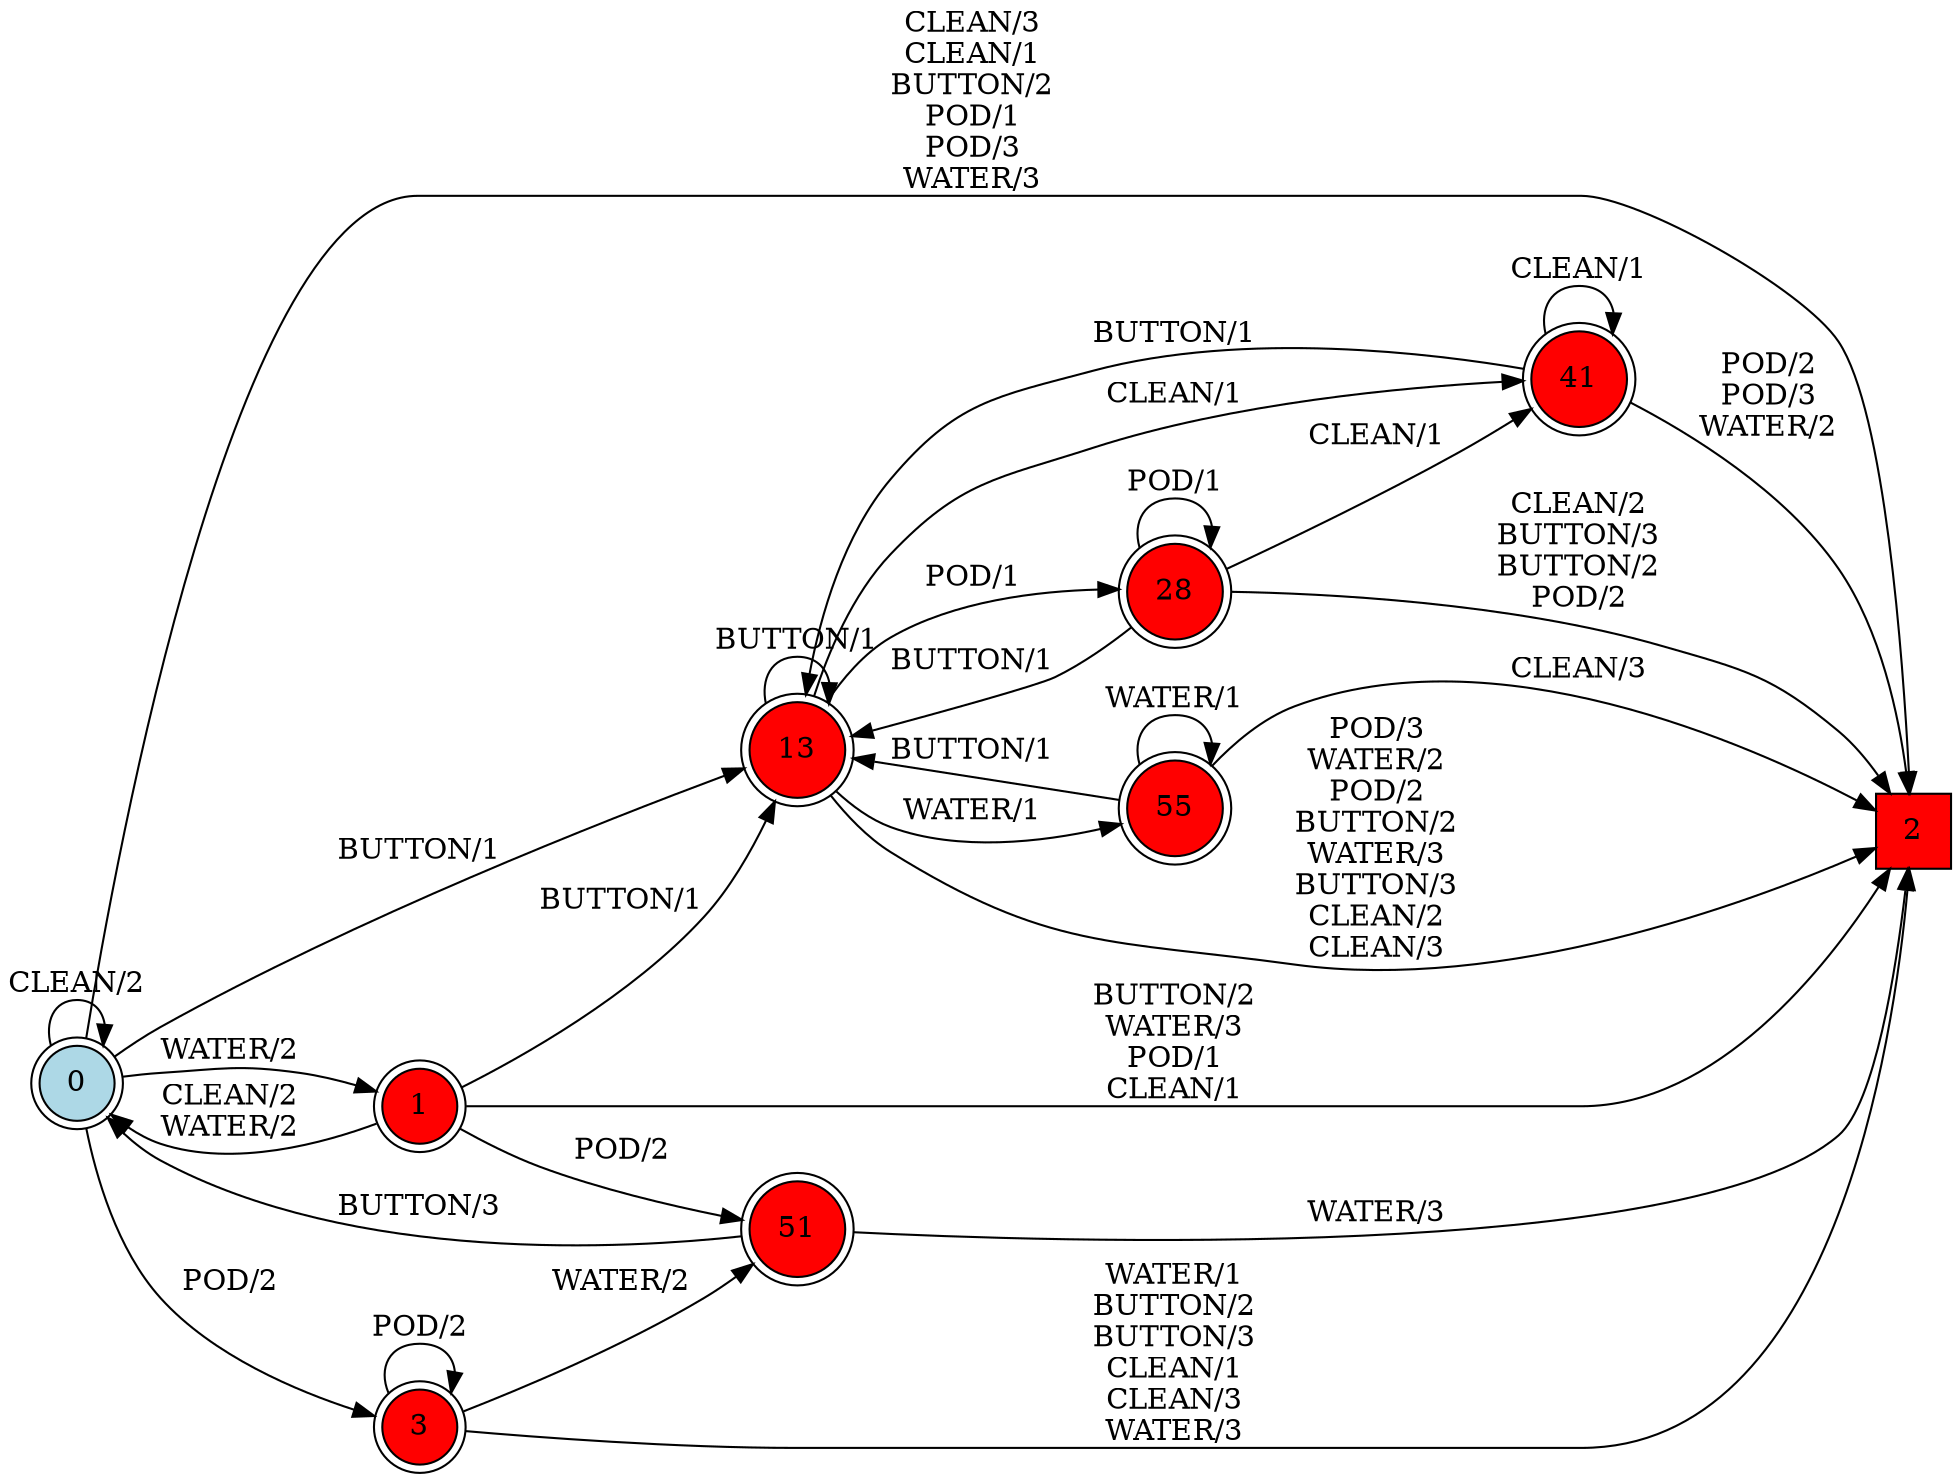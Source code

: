 digraph G {
  rankdir=LR;
  node [shape=circle, style=filled, fillcolor=white];
  "0" [isInitial=True, fillcolor=lightblue, shape=doublecircle];
  "1" [fillcolor=red, shape=doublecircle];
  "2" [fillcolor=red, shape=square];
  "3" [fillcolor=red, shape=doublecircle];
  "13" [fillcolor=red, shape=doublecircle];
  "28" [fillcolor=red, shape=doublecircle];
  "41" [fillcolor=red, shape=doublecircle];
  "51" [fillcolor=red, shape=doublecircle];
  "55" [fillcolor=red, shape=doublecircle];
  "0" -> "1" [label="WATER/2"];
  "0" -> "3" [label="POD/2"];
  "0" -> "13" [label="BUTTON/1"];
  "0" -> "2" [label="CLEAN/3\nCLEAN/1\nBUTTON/2\nPOD/1\nPOD/3\nWATER/3"];
  "0" -> "0" [label="CLEAN/2"];
  "1" -> "2" [label="BUTTON/2\nWATER/3\nPOD/1\nCLEAN/1"];
  "1" -> "51" [label="POD/2"];
  "1" -> "0" [label="CLEAN/2\nWATER/2"];
  "1" -> "13" [label="BUTTON/1"];
  "3" -> "2" [label="WATER/1\nBUTTON/2\nBUTTON/3\nCLEAN/1\nCLEAN/3\nWATER/3"];
  "3" -> "3" [label="POD/2"];
  "3" -> "51" [label="WATER/2"];
  "13" -> "28" [label="POD/1"];
  "13" -> "41" [label="CLEAN/1"];
  "13" -> "55" [label="WATER/1"];
  "13" -> "2" [label="POD/3\nWATER/2\nPOD/2\nBUTTON/2\nWATER/3\nBUTTON/3\nCLEAN/2\nCLEAN/3"];
  "13" -> "13" [label="BUTTON/1"];
  "28" -> "2" [label="CLEAN/2\nBUTTON/3\nBUTTON/2\nPOD/2"];
  "28" -> "41" [label="CLEAN/1"];
  "28" -> "28" [label="POD/1"];
  "28" -> "13" [label="BUTTON/1"];
  "41" -> "2" [label="POD/2\nPOD/3\nWATER/2"];
  "41" -> "41" [label="CLEAN/1"];
  "41" -> "13" [label="BUTTON/1"];
  "51" -> "2" [label="WATER/3"];
  "51" -> "0" [label="BUTTON/3"];
  "55" -> "2" [label="CLEAN/3"];
  "55" -> "55" [label="WATER/1"];
  "55" -> "13" [label="BUTTON/1"];
}
